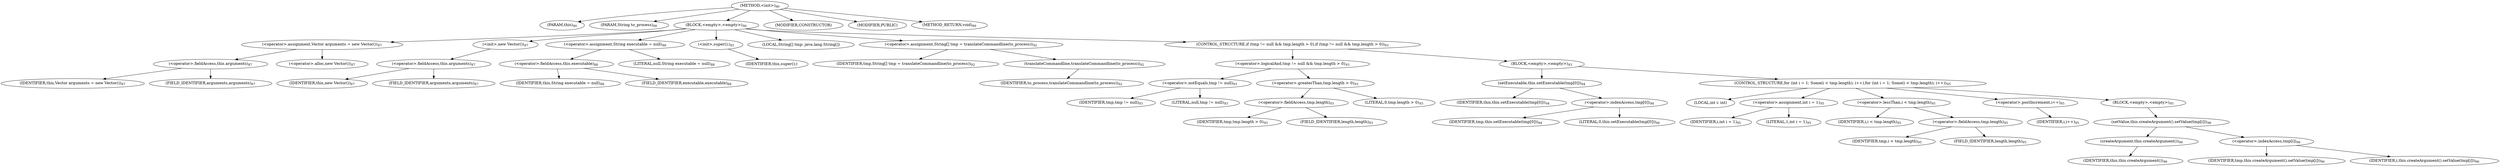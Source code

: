 digraph "&lt;init&gt;" {  
"95" [label = <(METHOD,&lt;init&gt;)<SUB>90</SUB>> ]
"4" [label = <(PARAM,this)<SUB>90</SUB>> ]
"96" [label = <(PARAM,String to_process)<SUB>90</SUB>> ]
"97" [label = <(BLOCK,&lt;empty&gt;,&lt;empty&gt;)<SUB>90</SUB>> ]
"98" [label = <(&lt;operator&gt;.assignment,Vector arguments = new Vector())<SUB>87</SUB>> ]
"99" [label = <(&lt;operator&gt;.fieldAccess,this.arguments)<SUB>87</SUB>> ]
"100" [label = <(IDENTIFIER,this,Vector arguments = new Vector())<SUB>87</SUB>> ]
"101" [label = <(FIELD_IDENTIFIER,arguments,arguments)<SUB>87</SUB>> ]
"102" [label = <(&lt;operator&gt;.alloc,new Vector())<SUB>87</SUB>> ]
"103" [label = <(&lt;init&gt;,new Vector())<SUB>87</SUB>> ]
"104" [label = <(&lt;operator&gt;.fieldAccess,this.arguments)<SUB>87</SUB>> ]
"105" [label = <(IDENTIFIER,this,new Vector())<SUB>87</SUB>> ]
"106" [label = <(FIELD_IDENTIFIER,arguments,arguments)<SUB>87</SUB>> ]
"107" [label = <(&lt;operator&gt;.assignment,String executable = null)<SUB>88</SUB>> ]
"108" [label = <(&lt;operator&gt;.fieldAccess,this.executable)<SUB>88</SUB>> ]
"109" [label = <(IDENTIFIER,this,String executable = null)<SUB>88</SUB>> ]
"110" [label = <(FIELD_IDENTIFIER,executable,executable)<SUB>88</SUB>> ]
"111" [label = <(LITERAL,null,String executable = null)<SUB>88</SUB>> ]
"112" [label = <(&lt;init&gt;,super();)<SUB>91</SUB>> ]
"3" [label = <(IDENTIFIER,this,super();)> ]
"113" [label = <(LOCAL,String[] tmp: java.lang.String[])> ]
"114" [label = <(&lt;operator&gt;.assignment,String[] tmp = translateCommandline(to_process))<SUB>92</SUB>> ]
"115" [label = <(IDENTIFIER,tmp,String[] tmp = translateCommandline(to_process))<SUB>92</SUB>> ]
"116" [label = <(translateCommandline,translateCommandline(to_process))<SUB>92</SUB>> ]
"117" [label = <(IDENTIFIER,to_process,translateCommandline(to_process))<SUB>92</SUB>> ]
"118" [label = <(CONTROL_STRUCTURE,if (tmp != null &amp;&amp; tmp.length &gt; 0),if (tmp != null &amp;&amp; tmp.length &gt; 0))<SUB>93</SUB>> ]
"119" [label = <(&lt;operator&gt;.logicalAnd,tmp != null &amp;&amp; tmp.length &gt; 0)<SUB>93</SUB>> ]
"120" [label = <(&lt;operator&gt;.notEquals,tmp != null)<SUB>93</SUB>> ]
"121" [label = <(IDENTIFIER,tmp,tmp != null)<SUB>93</SUB>> ]
"122" [label = <(LITERAL,null,tmp != null)<SUB>93</SUB>> ]
"123" [label = <(&lt;operator&gt;.greaterThan,tmp.length &gt; 0)<SUB>93</SUB>> ]
"124" [label = <(&lt;operator&gt;.fieldAccess,tmp.length)<SUB>93</SUB>> ]
"125" [label = <(IDENTIFIER,tmp,tmp.length &gt; 0)<SUB>93</SUB>> ]
"126" [label = <(FIELD_IDENTIFIER,length,length)<SUB>93</SUB>> ]
"127" [label = <(LITERAL,0,tmp.length &gt; 0)<SUB>93</SUB>> ]
"128" [label = <(BLOCK,&lt;empty&gt;,&lt;empty&gt;)<SUB>93</SUB>> ]
"129" [label = <(setExecutable,this.setExecutable(tmp[0]))<SUB>94</SUB>> ]
"5" [label = <(IDENTIFIER,this,this.setExecutable(tmp[0]))<SUB>94</SUB>> ]
"130" [label = <(&lt;operator&gt;.indexAccess,tmp[0])<SUB>94</SUB>> ]
"131" [label = <(IDENTIFIER,tmp,this.setExecutable(tmp[0]))<SUB>94</SUB>> ]
"132" [label = <(LITERAL,0,this.setExecutable(tmp[0]))<SUB>94</SUB>> ]
"133" [label = <(CONTROL_STRUCTURE,for (int i = 1; Some(i &lt; tmp.length); i++),for (int i = 1; Some(i &lt; tmp.length); i++))<SUB>95</SUB>> ]
"134" [label = <(LOCAL,int i: int)> ]
"135" [label = <(&lt;operator&gt;.assignment,int i = 1)<SUB>95</SUB>> ]
"136" [label = <(IDENTIFIER,i,int i = 1)<SUB>95</SUB>> ]
"137" [label = <(LITERAL,1,int i = 1)<SUB>95</SUB>> ]
"138" [label = <(&lt;operator&gt;.lessThan,i &lt; tmp.length)<SUB>95</SUB>> ]
"139" [label = <(IDENTIFIER,i,i &lt; tmp.length)<SUB>95</SUB>> ]
"140" [label = <(&lt;operator&gt;.fieldAccess,tmp.length)<SUB>95</SUB>> ]
"141" [label = <(IDENTIFIER,tmp,i &lt; tmp.length)<SUB>95</SUB>> ]
"142" [label = <(FIELD_IDENTIFIER,length,length)<SUB>95</SUB>> ]
"143" [label = <(&lt;operator&gt;.postIncrement,i++)<SUB>95</SUB>> ]
"144" [label = <(IDENTIFIER,i,i++)<SUB>95</SUB>> ]
"145" [label = <(BLOCK,&lt;empty&gt;,&lt;empty&gt;)<SUB>95</SUB>> ]
"146" [label = <(setValue,this.createArgument().setValue(tmp[i]))<SUB>96</SUB>> ]
"147" [label = <(createArgument,this.createArgument())<SUB>96</SUB>> ]
"6" [label = <(IDENTIFIER,this,this.createArgument())<SUB>96</SUB>> ]
"148" [label = <(&lt;operator&gt;.indexAccess,tmp[i])<SUB>96</SUB>> ]
"149" [label = <(IDENTIFIER,tmp,this.createArgument().setValue(tmp[i]))<SUB>96</SUB>> ]
"150" [label = <(IDENTIFIER,i,this.createArgument().setValue(tmp[i]))<SUB>96</SUB>> ]
"151" [label = <(MODIFIER,CONSTRUCTOR)> ]
"152" [label = <(MODIFIER,PUBLIC)> ]
"153" [label = <(METHOD_RETURN,void)<SUB>99</SUB>> ]
  "95" -> "4" 
  "95" -> "96" 
  "95" -> "97" 
  "95" -> "151" 
  "95" -> "152" 
  "95" -> "153" 
  "97" -> "98" 
  "97" -> "103" 
  "97" -> "107" 
  "97" -> "112" 
  "97" -> "113" 
  "97" -> "114" 
  "97" -> "118" 
  "98" -> "99" 
  "98" -> "102" 
  "99" -> "100" 
  "99" -> "101" 
  "103" -> "104" 
  "104" -> "105" 
  "104" -> "106" 
  "107" -> "108" 
  "107" -> "111" 
  "108" -> "109" 
  "108" -> "110" 
  "112" -> "3" 
  "114" -> "115" 
  "114" -> "116" 
  "116" -> "117" 
  "118" -> "119" 
  "118" -> "128" 
  "119" -> "120" 
  "119" -> "123" 
  "120" -> "121" 
  "120" -> "122" 
  "123" -> "124" 
  "123" -> "127" 
  "124" -> "125" 
  "124" -> "126" 
  "128" -> "129" 
  "128" -> "133" 
  "129" -> "5" 
  "129" -> "130" 
  "130" -> "131" 
  "130" -> "132" 
  "133" -> "134" 
  "133" -> "135" 
  "133" -> "138" 
  "133" -> "143" 
  "133" -> "145" 
  "135" -> "136" 
  "135" -> "137" 
  "138" -> "139" 
  "138" -> "140" 
  "140" -> "141" 
  "140" -> "142" 
  "143" -> "144" 
  "145" -> "146" 
  "146" -> "147" 
  "146" -> "148" 
  "147" -> "6" 
  "148" -> "149" 
  "148" -> "150" 
}
